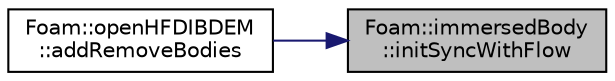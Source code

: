 digraph "Foam::immersedBody::initSyncWithFlow"
{
 // LATEX_PDF_SIZE
  edge [fontname="Helvetica",fontsize="10",labelfontname="Helvetica",labelfontsize="10"];
  node [fontname="Helvetica",fontsize="10",shape=record];
  rankdir="RL";
  Node1 [label="Foam::immersedBody\l::initSyncWithFlow",height=0.2,width=0.4,color="black", fillcolor="grey75", style="filled", fontcolor="black",tooltip=" "];
  Node1 -> Node2 [dir="back",color="midnightblue",fontsize="10",style="solid"];
  Node2 [label="Foam::openHFDIBDEM\l::addRemoveBodies",height=0.2,width=0.4,color="black", fillcolor="white", style="filled",URL="$classFoam_1_1openHFDIBDEM.html#ae96e9c231ddcf52a55420d68dbd3f73f",tooltip=" "];
}
